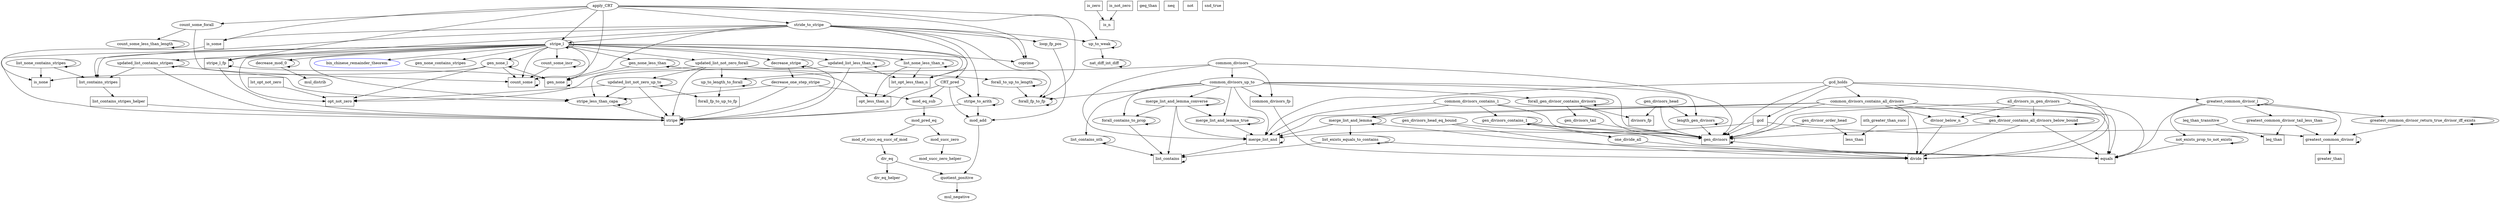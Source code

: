 digraph stripe_l {
	mul_negative;
	quotient_positive;
	mod_add;
	mod_succ_zero_helper;
	mod_succ_zero;
	div_eq_helper;
	div_eq;

	mod_of_succ_eq_succ_of_mod;
	mod_pred_eq;

	is_n[shape=box];
	is_none[shape=box];
	is_some[shape=box];
	is_zero[shape=box];
	is_not_zero[shape=box];
	gen_none[shape=box];
	opt_less_than_n[shape=box];
	opt_not_zero[shape=box];
	lst_opt_less_than_n[shape=box];
	lst_opt_not_zero[shape=box];

	gen_none_less_than;
	gen_none_l;

	count_some[shape=box];
	count_some_less_than_length;
	count_some_forall;
	stripe[shape=box];
	list_contains_stripes_helper[shape=box];
	list_contains_stripes[shape=box];

	stripe_less_than_capa;
	list_none_less_than_n;
	list_none_contains_stripes;
	forall_fp_to_fp;
	forall_fp_to_up_to_fp[shape=box];
	forall_to_up_to_length;
	up_to_length_to_forall;
	count_some_incr;
	updated_list_contains_stripes;
	updated_list_less_than_n;
	updated_list_not_zero_up_to;
	updated_list_not_zero_forall;
	stripe_to_arith;
	mod_eq_sub;
	CRT_pred;
	decrease_one_step_stripe;
	decrease_stripe;
	mul_distrib;
	decrease_mod_0;

	stripe_l_fp[shape=box];

	stripe_l;

	nat_diff_int_diff;
	up_to_weak;
	loop_fp_pos;
	stride_to_stripe;
	apply_CRT;

	apply_CRT -> {coprime up_to_weak stripe_l count_some count_some_forall forall_fp_to_fp stripe_l_fp is_some stride_to_stripe}

	stride_to_stripe -> {coprime is_some stripe_l_fp stripe_l gen_none forall_fp_to_fp lst_opt_less_than_n up_to_weak list_contains_stripes stripe_to_arith loop_fp_pos}

	loop_fp_pos -> mod_add;

	up_to_weak -> {up_to_weak nat_diff_int_diff}

	nat_diff_int_diff -> nat_diff_int_diff;

	stripe_l -> CRT_pred;
	stripe_l -> bin_chinese_remainder_theorem;
	stripe_l -> coprime;
	stripe_l -> count_some;
	stripe_l -> count_some_incr;
	stripe_l -> decrease_mod_0;
	stripe_l -> decrease_stripe;
	stripe_l -> gen_none;
	stripe_l -> gen_none_contains_stripes;
	stripe_l -> gen_none_l;
	stripe_l -> gen_none_less_than;
	stripe_l -> list_contains_stripes;
	stripe_l -> list_none_less_than_n;
	stripe_l -> lst_opt_less_than_n;
	stripe_l -> opt_not_zero;
	stripe_l -> stripe;
	stripe_l -> stripe_l;
	stripe_l -> stripe_l_fp;
	stripe_l -> stripe_less_than_capa;
	stripe_l -> updated_list_contains_stripes;
	stripe_l -> updated_list_less_than_n;
	stripe_l -> updated_list_not_zero_forall;

	stripe_l_fp -> gen_none;
	stripe_l_fp -> stripe;
	stripe_l_fp -> stripe_l_fp;

	decrease_mod_0 -> {decrease_mod_0 mul_distrib }

	# mul_distrib;

	decrease_stripe -> {decrease_one_step_stripe decrease_stripe stripe}

	decrease_one_step_stripe -> {stripe stripe_less_than_capa mod_eq_sub}

	CRT_pred -> {stripe stripe_to_arith mod_add mod_eq_sub}

	mod_eq_sub -> {mod_pred_eq}

	stripe_to_arith -> {stripe stripe_to_arith mod_add}

	updated_list_not_zero_forall -> {opt_not_zero stripe forall_to_up_to_length updated_list_not_zero_up_to up_to_length_to_forall }

	updated_list_not_zero_up_to -> {forall_fp_to_up_to_fp opt_not_zero updated_list_not_zero_up_to stripe stripe_less_than_capa}

	updated_list_less_than_n -> {lst_opt_less_than_n stripe updated_list_less_than_n stripe_less_than_capa}

	updated_list_contains_stripes -> {list_contains_stripes updated_list_contains_stripes stripe stripe_less_than_capa}

	count_some_incr -> {count_some count_some_incr}

	up_to_length_to_forall -> {forall_fp_to_up_to_fp up_to_length_to_forall}

	forall_to_up_to_length -> {forall_to_up_to_length forall_fp_to_fp}

	forall_fp_to_fp -> forall_fp_to_fp;

	list_none_contains_stripes -> {list_contains_stripes list_none_contains_stripes is_none}

	list_none_less_than_n -> {opt_less_than_n lst_opt_less_than_n list_none_less_than_n}

	stripe_less_than_capa -> {stripe stripe_less_than_capa}

	list_contains_stripes -> list_contains_stripes_helper;

	list_contains_stripes_helper -> stripe;

	stripe -> stripe;

	count_some_forall -> {count_some count_some_less_than_length}

	count_some_less_than_length -> count_some_less_than_length;

	count_some -> count_some;

	gen_none_l -> {gen_none is_none count_some opt_not_zero gen_none_l}

	gen_none_less_than -> {gen_none opt_less_than_n gen_none_less_than}

	lst_opt_not_zero -> opt_not_zero;

	lst_opt_less_than_n -> opt_less_than_n;

	gen_none -> gen_none;

	is_not_zero -> is_n;

	is_zero -> is_n;

	is_some -> is_none;

	mod_pred_eq -> {mod_succ_zero mod_of_succ_eq_succ_of_mod }

	mod_of_succ_eq_succ_of_mod -> div_eq;

	div_eq -> {div_eq_helper quotient_positive}

	#div_eq_helper

	mod_succ_zero -> mod_succ_zero_helper;

	mod_add -> quotient_positive;

	quotient_positive -> mul_negative;


	## chinese_remainder_theorem

	all_divisors_in_gen_divisors;
	common_divisors;
	common_divisors_contains_1;
	common_divisors_contains_all_divisors;
	common_divisors_fp[shape=box];
	common_divisors_up_to;
	coprime;
	divide[shape=box];
	divisor_below_n;
	divisors_fp[shape=box];
	equals[shape=box];
	forall_contains_to_prop;
	forall_gen_divisor_contains_divisors;
	gcd[shape=box];
	gcd_holds;
	gen_divisor_contains_all_divisors_below_bound;
	gen_divisor_order_head;
	gen_divisors[shape=box];
	gen_divisors_contains_1;
	gen_divisors_head;
	gen_divisors_head_eq_bound;
	gen_divisors_tail;
	geq_than[shape=box];
	greater_than[shape=box];
	greatest_common_divisor[shape=box];
	greatest_common_divisor_l;
	greatest_common_divisor_return_true_divisor_iff_exists;
	greatest_common_divisor_tail_less_than;
	length_gen_divisors;
	leq_than[shape=box];
	leq_than_transitive;
	less_than[shape=box];
	list_contains[shape=box];
	list_contains_nth;
	list_exists_equals_to_contains;
	merge_list_and[shape=box];
	merge_list_and_lemma;
	merge_list_and_lemma_converse;
	merge_list_and_lemma_true;
	neq[shape=box];
	not[shape=box];
	not_exists_prop_to_not_exists;
	nth_greater_than_succ[shape=box];
	one_divide_all;
	snd_true[shape=box];
	bin_chinese_remainder_theorem[color=blue];

	gcd_holds -> {gcd divide common_divisors_contains_all_divisors greatest_common_divisor_l merge_list_and gen_divisors}
	
	gcd -> {greatest_common_divisor merge_list_and gen_divisors}

	greatest_common_divisor_l -> {greatest_common_divisor equals greatest_common_divisor_tail_less_than greatest_common_divisor_l greatest_common_divisor_return_true_divisor_iff_exists not_exists_prop_to_not_exists}

	greatest_common_divisor_return_true_divisor_iff_exists -> {greatest_common_divisor greatest_common_divisor_return_true_divisor_iff_exists}

	greatest_common_divisor_tail_less_than -> {leq_than greatest_common_divisor}

	greatest_common_divisor -> {greater_than greatest_common_divisor}
	
	common_divisors -> {gen_divisors merge_list_and common_divisors_fp common_divisors_up_to up_to_length_to_forall}

	common_divisors_up_to -> {gen_divisors merge_list_and forall_fp_to_fp common_divisors_fp list_contains_nth merge_list_and_lemma_true merge_list_and_lemma_converse length_gen_divisors forall_gen_divisor_contains_divisors forall_contains_to_prop}

	common_divisors_contains_all_divisors -> {divide merge_list_and gen_divisors equals divisor_below_n gen_divisor_contains_all_divisors_below_bound merge_list_and_lemma}

	common_divisors_contains_1 -> {merge_list_and gen_divisors equals gen_divisors_contains_1 merge_list_and_lemma}

	merge_list_and_lemma_converse -> {list_contains merge_list_and merge_list_and_lemma_true forall_contains_to_prop merge_list_and_lemma_converse}

	merge_list_and_lemma -> {equals merge_list_and list_exists_equals_to_contains merge_list_and_lemma}

	merge_list_and_lemma_true -> {merge_list_and merge_list_and_lemma_true}

	merge_list_and -> {list_contains merge_list_and}

	forall_contains_to_prop -> {list_contains forall_contains_to_prop}

	not_exists_prop_to_not_exists -> {equals not_exists_prop_to_not_exists}

	#not

	list_exists_equals_to_contains -> {equals list_contains list_exists_equals_to_contains}

	list_contains_nth -> {list_contains list_contains_nth}

	list_contains -> list_contains;

	forall_gen_divisor_contains_divisors -> {gen_divisors divisors_fp gen_divisors_tail forall_gen_divisor_contains_divisors}

	gen_divisors_tail -> {gen_divisors gen_divisors}

	gen_divisors_head -> {gen_divisors divisors_fp length_gen_divisors}

	all_divisors_in_gen_divisors -> {divide gen_divisors equals divisor_below_n gen_divisor_contains_all_divisors_below_bound}

	nth_greater_than_succ -> less_than;

	gen_divisor_order_head -> {less_than gen_divisors}

	gen_divisors_head_eq_bound -> {gen_divisors divide}

	leq_than_transitive -> leq_than;

	gen_divisor_contains_all_divisors_below_bound -> {divide gen_divisors equals gen_divisor_contains_all_divisors_below_bound}

	length_gen_divisors -> {gen_divisors length_gen_divisors}

	gen_divisors_contains_1 -> {gen_divisors equals one_divide_all gen_divisors_contains_1}

	gen_divisors -> {divide gen_divisors}

	common_divisors_fp -> divide;

	divisor_below_n -> divide;

	one_divide_all -> divide;
}

